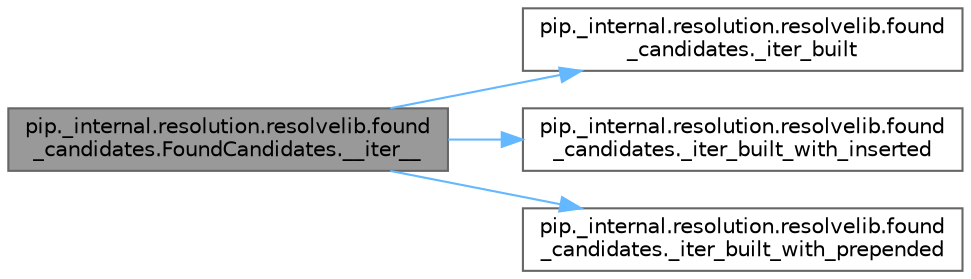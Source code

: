 digraph "pip._internal.resolution.resolvelib.found_candidates.FoundCandidates.__iter__"
{
 // LATEX_PDF_SIZE
  bgcolor="transparent";
  edge [fontname=Helvetica,fontsize=10,labelfontname=Helvetica,labelfontsize=10];
  node [fontname=Helvetica,fontsize=10,shape=box,height=0.2,width=0.4];
  rankdir="LR";
  Node1 [id="Node000001",label="pip._internal.resolution.resolvelib.found\l_candidates.FoundCandidates.__iter__",height=0.2,width=0.4,color="gray40", fillcolor="grey60", style="filled", fontcolor="black",tooltip=" "];
  Node1 -> Node2 [id="edge1_Node000001_Node000002",color="steelblue1",style="solid",tooltip=" "];
  Node2 [id="Node000002",label="pip._internal.resolution.resolvelib.found\l_candidates._iter_built",height=0.2,width=0.4,color="grey40", fillcolor="white", style="filled",URL="$namespacepip_1_1__internal_1_1resolution_1_1resolvelib_1_1found__candidates.html#afa66a7fc7d47623ffbe465fc310f3d20",tooltip=" "];
  Node1 -> Node3 [id="edge2_Node000001_Node000003",color="steelblue1",style="solid",tooltip=" "];
  Node3 [id="Node000003",label="pip._internal.resolution.resolvelib.found\l_candidates._iter_built_with_inserted",height=0.2,width=0.4,color="grey40", fillcolor="white", style="filled",URL="$namespacepip_1_1__internal_1_1resolution_1_1resolvelib_1_1found__candidates.html#a7fa95dab7454b1accc89245ba3d194fc",tooltip=" "];
  Node1 -> Node4 [id="edge3_Node000001_Node000004",color="steelblue1",style="solid",tooltip=" "];
  Node4 [id="Node000004",label="pip._internal.resolution.resolvelib.found\l_candidates._iter_built_with_prepended",height=0.2,width=0.4,color="grey40", fillcolor="white", style="filled",URL="$namespacepip_1_1__internal_1_1resolution_1_1resolvelib_1_1found__candidates.html#a5cd49b222f61f8035d4a840411d605ab",tooltip=" "];
}
